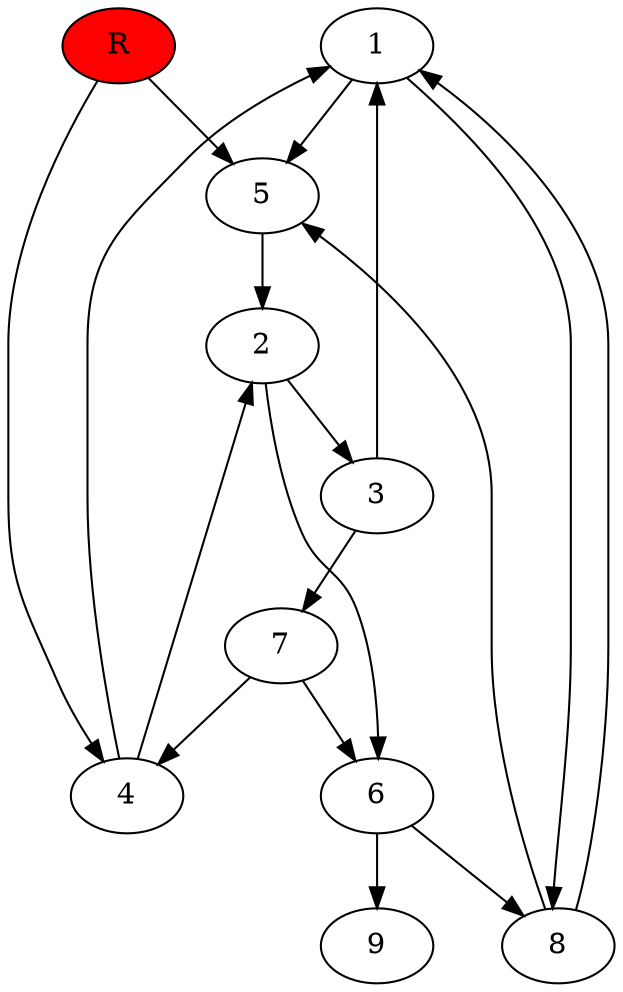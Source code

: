 digraph prb12360 {
	1
	2
	3
	4
	5
	6
	7
	8
	R [fillcolor="#ff0000" style=filled]
	1 -> 5
	1 -> 8
	2 -> 3
	2 -> 6
	3 -> 1
	3 -> 7
	4 -> 1
	4 -> 2
	5 -> 2
	6 -> 8
	6 -> 9
	7 -> 4
	7 -> 6
	8 -> 1
	8 -> 5
	R -> 4
	R -> 5
}
